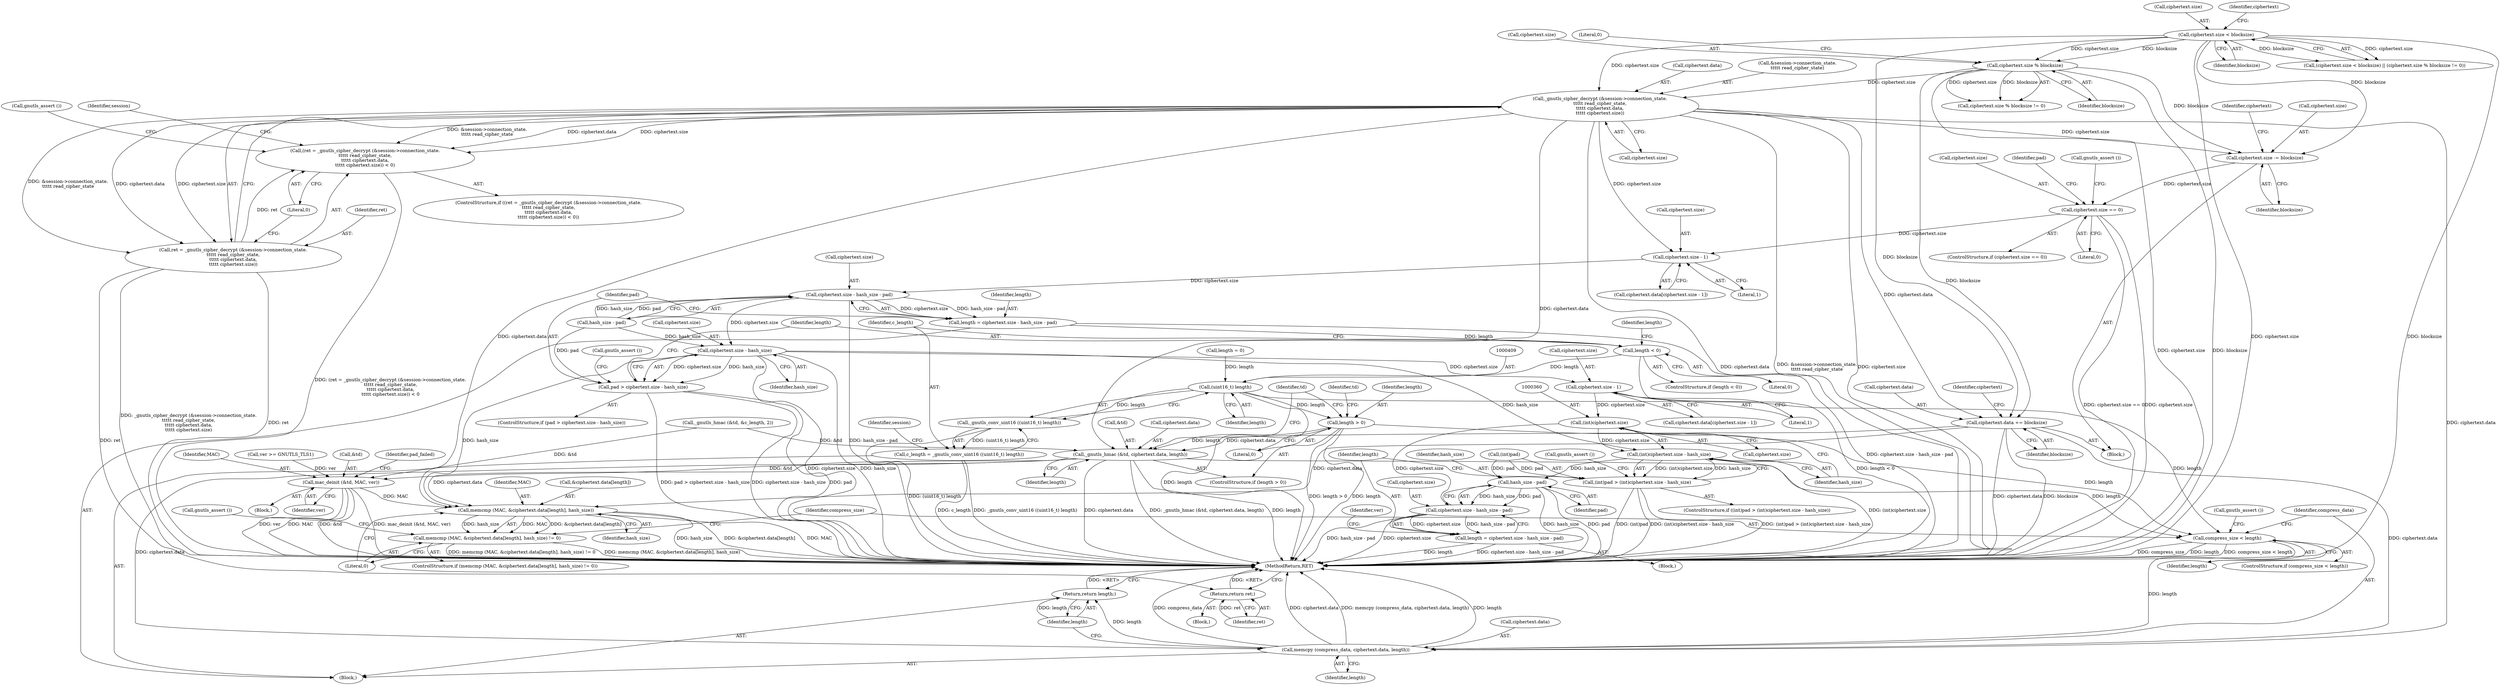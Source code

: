 digraph "0_savannah_bc8102405fda11ea00ca3b42acc4f4bce9d6e97b_0@API" {
"1000261" [label="(Call,_gnutls_cipher_decrypt (&session->connection_state.\n\t\t\t\t\t read_cipher_state,\n\t\t\t\t\t ciphertext.data,\n\t\t\t\t\t ciphertext.size))"];
"1000247" [label="(Call,ciphertext.size % blocksize)"];
"1000241" [label="(Call,ciphertext.size < blocksize)"];
"1000258" [label="(Call,(ret = _gnutls_cipher_decrypt (&session->connection_state.\n\t\t\t\t\t read_cipher_state,\n\t\t\t\t\t ciphertext.data,\n\t\t\t\t\t ciphertext.size)) < 0)"];
"1000259" [label="(Call,ret = _gnutls_cipher_decrypt (&session->connection_state.\n\t\t\t\t\t read_cipher_state,\n\t\t\t\t\t ciphertext.data,\n\t\t\t\t\t ciphertext.size))"];
"1000277" [label="(Return,return ret;)"];
"1000288" [label="(Call,ciphertext.size -= blocksize)"];
"1000299" [label="(Call,ciphertext.size == 0)"];
"1000315" [label="(Call,ciphertext.size - 1)"];
"1000323" [label="(Call,ciphertext.size - hash_size - pad)"];
"1000321" [label="(Call,length = ciphertext.size - hash_size - pad)"];
"1000399" [label="(Call,length < 0)"];
"1000408" [label="(Call,(uint16_t) length)"];
"1000407" [label="(Call,_gnutls_conv_uint16 ((uint16_t) length))"];
"1000405" [label="(Call,c_length = _gnutls_conv_uint16 ((uint16_t) length))"];
"1000460" [label="(Call,length > 0)"];
"1000463" [label="(Call,_gnutls_hmac (&td, ciphertext.data, length))"];
"1000470" [label="(Call,mac_deinit (&td, MAC, ver))"];
"1000483" [label="(Call,memcmp (MAC, &ciphertext.data[length], hash_size))"];
"1000482" [label="(Call,memcmp (MAC, &ciphertext.data[length], hash_size) != 0)"];
"1000498" [label="(Call,compress_size < length)"];
"1000505" [label="(Call,memcpy (compress_data, ciphertext.data, length))"];
"1000511" [label="(Return,return length;)"];
"1000333" [label="(Call,ciphertext.size - hash_size)"];
"1000331" [label="(Call,pad > ciphertext.size - hash_size)"];
"1000347" [label="(Call,ciphertext.size - 1)"];
"1000359" [label="(Call,(int)ciphertext.size)"];
"1000358" [label="(Call,(int)ciphertext.size - hash_size)"];
"1000354" [label="(Call,(int)pad > (int)ciphertext.size - hash_size)"];
"1000384" [label="(Call,hash_size - pad)"];
"1000380" [label="(Call,ciphertext.size - hash_size - pad)"];
"1000378" [label="(Call,length = ciphertext.size - hash_size - pad)"];
"1000293" [label="(Call,ciphertext.data += blocksize)"];
"1000331" [label="(Call,pad > ciphertext.size - hash_size)"];
"1000453" [label="(Call,_gnutls_hmac (&td, &c_length, 2))"];
"1000402" [label="(Call,length = 0)"];
"1000384" [label="(Call,hash_size - pad)"];
"1000276" [label="(Call,gnutls_assert ())"];
"1000294" [label="(Call,ciphertext.data)"];
"1000494" [label="(Call,gnutls_assert ())"];
"1000245" [label="(Identifier,blocksize)"];
"1000260" [label="(Identifier,ret)"];
"1000381" [label="(Call,ciphertext.size)"];
"1000358" [label="(Call,(int)ciphertext.size - hash_size)"];
"1000275" [label="(Block,)"];
"1000353" [label="(ControlStructure,if ((int)pad > (int)ciphertext.size - hash_size))"];
"1000407" [label="(Call,_gnutls_conv_uint16 ((uint16_t) length))"];
"1000481" [label="(ControlStructure,if (memcmp (MAC, &ciphertext.data[length], hash_size) != 0))"];
"1000390" [label="(Identifier,ver)"];
"1000258" [label="(Call,(ret = _gnutls_cipher_decrypt (&session->connection_state.\n\t\t\t\t\t read_cipher_state,\n\t\t\t\t\t ciphertext.data,\n\t\t\t\t\t ciphertext.size)) < 0)"];
"1000366" [label="(Call,gnutls_assert ())"];
"1000460" [label="(Call,length > 0)"];
"1000415" [label="(Identifier,session)"];
"1000348" [label="(Call,ciphertext.size)"];
"1000401" [label="(Literal,0)"];
"1000118" [label="(Block,)"];
"1000246" [label="(Call,ciphertext.size % blocksize != 0)"];
"1000271" [label="(Call,ciphertext.size)"];
"1000386" [label="(Identifier,pad)"];
"1000385" [label="(Identifier,hash_size)"];
"1000513" [label="(MethodReturn,RET)"];
"1000510" [label="(Identifier,length)"];
"1000338" [label="(Block,)"];
"1000300" [label="(Call,ciphertext.size)"];
"1000274" [label="(Literal,0)"];
"1000261" [label="(Call,_gnutls_cipher_decrypt (&session->connection_state.\n\t\t\t\t\t read_cipher_state,\n\t\t\t\t\t ciphertext.data,\n\t\t\t\t\t ciphertext.size))"];
"1000248" [label="(Call,ciphertext.size)"];
"1000408" [label="(Call,(uint16_t) length)"];
"1000287" [label="(Block,)"];
"1000309" [label="(Identifier,pad)"];
"1000465" [label="(Identifier,td)"];
"1000361" [label="(Call,ciphertext.size)"];
"1000459" [label="(ControlStructure,if (length > 0))"];
"1000337" [label="(Identifier,hash_size)"];
"1000242" [label="(Call,ciphertext.size)"];
"1000298" [label="(ControlStructure,if (ciphertext.size == 0))"];
"1000410" [label="(Identifier,length)"];
"1000315" [label="(Call,ciphertext.size - 1)"];
"1000355" [label="(Call,(int)pad)"];
"1000241" [label="(Call,ciphertext.size < blocksize)"];
"1000499" [label="(Identifier,compress_size)"];
"1000334" [label="(Call,ciphertext.size)"];
"1000463" [label="(Call,_gnutls_hmac (&td, ciphertext.data, length))"];
"1000483" [label="(Call,memcmp (MAC, &ciphertext.data[length], hash_size))"];
"1000351" [label="(Literal,1)"];
"1000343" [label="(Call,ciphertext.data[ciphertext.size - 1])"];
"1000484" [label="(Identifier,MAC)"];
"1000461" [label="(Identifier,length)"];
"1000473" [label="(Identifier,MAC)"];
"1000251" [label="(Identifier,blocksize)"];
"1000354" [label="(Call,(int)pad > (int)ciphertext.size - hash_size)"];
"1000247" [label="(Call,ciphertext.size % blocksize)"];
"1000380" [label="(Call,ciphertext.size - hash_size - pad)"];
"1000321" [label="(Call,length = ciphertext.size - hash_size - pad)"];
"1000323" [label="(Call,ciphertext.size - hash_size - pad)"];
"1000324" [label="(Call,ciphertext.size)"];
"1000502" [label="(Call,gnutls_assert ())"];
"1000277" [label="(Return,return ret;)"];
"1000485" [label="(Call,&ciphertext.data[length])"];
"1000379" [label="(Identifier,length)"];
"1000288" [label="(Call,ciphertext.size -= blocksize)"];
"1000462" [label="(Literal,0)"];
"1000403" [label="(Identifier,length)"];
"1000405" [label="(Call,c_length = _gnutls_conv_uint16 ((uint16_t) length))"];
"1000437" [label="(Call,ver >= GNUTLS_TLS1)"];
"1000511" [label="(Return,return length;)"];
"1000322" [label="(Identifier,length)"];
"1000498" [label="(Call,compress_size < length)"];
"1000240" [label="(Call,(ciphertext.size < blocksize) || (ciphertext.size % blocksize != 0))"];
"1000471" [label="(Call,&td)"];
"1000419" [label="(Block,)"];
"1000347" [label="(Call,ciphertext.size - 1)"];
"1000295" [label="(Identifier,ciphertext)"];
"1000268" [label="(Call,ciphertext.data)"];
"1000500" [label="(Identifier,length)"];
"1000316" [label="(Call,ciphertext.size)"];
"1000278" [label="(Identifier,ret)"];
"1000327" [label="(Call,hash_size - pad)"];
"1000257" [label="(ControlStructure,if ((ret = _gnutls_cipher_decrypt (&session->connection_state.\n\t\t\t\t\t read_cipher_state,\n\t\t\t\t\t ciphertext.data,\n\t\t\t\t\t ciphertext.size)) < 0))"];
"1000512" [label="(Identifier,length)"];
"1000333" [label="(Call,ciphertext.size - hash_size)"];
"1000399" [label="(Call,length < 0)"];
"1000259" [label="(Call,ret = _gnutls_cipher_decrypt (&session->connection_state.\n\t\t\t\t\t read_cipher_state,\n\t\t\t\t\t ciphertext.data,\n\t\t\t\t\t ciphertext.size))"];
"1000472" [label="(Identifier,td)"];
"1000283" [label="(Identifier,session)"];
"1000474" [label="(Identifier,ver)"];
"1000301" [label="(Identifier,ciphertext)"];
"1000293" [label="(Call,ciphertext.data += blocksize)"];
"1000482" [label="(Call,memcmp (MAC, &ciphertext.data[length], hash_size) != 0)"];
"1000466" [label="(Call,ciphertext.data)"];
"1000406" [label="(Identifier,c_length)"];
"1000319" [label="(Literal,1)"];
"1000378" [label="(Call,length = ciphertext.size - hash_size - pad)"];
"1000332" [label="(Identifier,pad)"];
"1000506" [label="(Identifier,compress_data)"];
"1000311" [label="(Call,ciphertext.data[ciphertext.size - 1])"];
"1000400" [label="(Identifier,length)"];
"1000262" [label="(Call,&session->connection_state.\n\t\t\t\t\t read_cipher_state)"];
"1000464" [label="(Call,&td)"];
"1000469" [label="(Identifier,length)"];
"1000249" [label="(Identifier,ciphertext)"];
"1000492" [label="(Literal,0)"];
"1000505" [label="(Call,memcpy (compress_data, ciphertext.data, length))"];
"1000303" [label="(Literal,0)"];
"1000330" [label="(ControlStructure,if (pad > ciphertext.size - hash_size))"];
"1000477" [label="(Identifier,pad_failed)"];
"1000299" [label="(Call,ciphertext.size == 0)"];
"1000491" [label="(Identifier,hash_size)"];
"1000289" [label="(Call,ciphertext.size)"];
"1000470" [label="(Call,mac_deinit (&td, MAC, ver))"];
"1000497" [label="(ControlStructure,if (compress_size < length))"];
"1000292" [label="(Identifier,blocksize)"];
"1000364" [label="(Identifier,hash_size)"];
"1000507" [label="(Call,ciphertext.data)"];
"1000297" [label="(Identifier,blocksize)"];
"1000359" [label="(Call,(int)ciphertext.size)"];
"1000398" [label="(ControlStructure,if (length < 0))"];
"1000339" [label="(Call,gnutls_assert ())"];
"1000305" [label="(Call,gnutls_assert ())"];
"1000252" [label="(Literal,0)"];
"1000261" -> "1000259"  [label="AST: "];
"1000261" -> "1000271"  [label="CFG: "];
"1000262" -> "1000261"  [label="AST: "];
"1000268" -> "1000261"  [label="AST: "];
"1000271" -> "1000261"  [label="AST: "];
"1000259" -> "1000261"  [label="CFG: "];
"1000261" -> "1000513"  [label="DDG: ciphertext.data"];
"1000261" -> "1000513"  [label="DDG: &session->connection_state.\n\t\t\t\t\t read_cipher_state"];
"1000261" -> "1000513"  [label="DDG: ciphertext.size"];
"1000261" -> "1000258"  [label="DDG: &session->connection_state.\n\t\t\t\t\t read_cipher_state"];
"1000261" -> "1000258"  [label="DDG: ciphertext.data"];
"1000261" -> "1000258"  [label="DDG: ciphertext.size"];
"1000261" -> "1000259"  [label="DDG: &session->connection_state.\n\t\t\t\t\t read_cipher_state"];
"1000261" -> "1000259"  [label="DDG: ciphertext.data"];
"1000261" -> "1000259"  [label="DDG: ciphertext.size"];
"1000247" -> "1000261"  [label="DDG: ciphertext.size"];
"1000241" -> "1000261"  [label="DDG: ciphertext.size"];
"1000261" -> "1000288"  [label="DDG: ciphertext.size"];
"1000261" -> "1000293"  [label="DDG: ciphertext.data"];
"1000261" -> "1000315"  [label="DDG: ciphertext.size"];
"1000261" -> "1000463"  [label="DDG: ciphertext.data"];
"1000261" -> "1000483"  [label="DDG: ciphertext.data"];
"1000261" -> "1000505"  [label="DDG: ciphertext.data"];
"1000247" -> "1000246"  [label="AST: "];
"1000247" -> "1000251"  [label="CFG: "];
"1000248" -> "1000247"  [label="AST: "];
"1000251" -> "1000247"  [label="AST: "];
"1000252" -> "1000247"  [label="CFG: "];
"1000247" -> "1000513"  [label="DDG: ciphertext.size"];
"1000247" -> "1000513"  [label="DDG: blocksize"];
"1000247" -> "1000246"  [label="DDG: ciphertext.size"];
"1000247" -> "1000246"  [label="DDG: blocksize"];
"1000241" -> "1000247"  [label="DDG: ciphertext.size"];
"1000241" -> "1000247"  [label="DDG: blocksize"];
"1000247" -> "1000288"  [label="DDG: blocksize"];
"1000247" -> "1000293"  [label="DDG: blocksize"];
"1000241" -> "1000240"  [label="AST: "];
"1000241" -> "1000245"  [label="CFG: "];
"1000242" -> "1000241"  [label="AST: "];
"1000245" -> "1000241"  [label="AST: "];
"1000249" -> "1000241"  [label="CFG: "];
"1000240" -> "1000241"  [label="CFG: "];
"1000241" -> "1000513"  [label="DDG: ciphertext.size"];
"1000241" -> "1000513"  [label="DDG: blocksize"];
"1000241" -> "1000240"  [label="DDG: ciphertext.size"];
"1000241" -> "1000240"  [label="DDG: blocksize"];
"1000241" -> "1000288"  [label="DDG: blocksize"];
"1000241" -> "1000293"  [label="DDG: blocksize"];
"1000258" -> "1000257"  [label="AST: "];
"1000258" -> "1000274"  [label="CFG: "];
"1000259" -> "1000258"  [label="AST: "];
"1000274" -> "1000258"  [label="AST: "];
"1000276" -> "1000258"  [label="CFG: "];
"1000283" -> "1000258"  [label="CFG: "];
"1000258" -> "1000513"  [label="DDG: (ret = _gnutls_cipher_decrypt (&session->connection_state.\n\t\t\t\t\t read_cipher_state,\n\t\t\t\t\t ciphertext.data,\n\t\t\t\t\t ciphertext.size)) < 0"];
"1000259" -> "1000258"  [label="DDG: ret"];
"1000260" -> "1000259"  [label="AST: "];
"1000274" -> "1000259"  [label="CFG: "];
"1000259" -> "1000513"  [label="DDG: ret"];
"1000259" -> "1000513"  [label="DDG: _gnutls_cipher_decrypt (&session->connection_state.\n\t\t\t\t\t read_cipher_state,\n\t\t\t\t\t ciphertext.data,\n\t\t\t\t\t ciphertext.size)"];
"1000259" -> "1000277"  [label="DDG: ret"];
"1000277" -> "1000275"  [label="AST: "];
"1000277" -> "1000278"  [label="CFG: "];
"1000278" -> "1000277"  [label="AST: "];
"1000513" -> "1000277"  [label="CFG: "];
"1000277" -> "1000513"  [label="DDG: <RET>"];
"1000278" -> "1000277"  [label="DDG: ret"];
"1000288" -> "1000287"  [label="AST: "];
"1000288" -> "1000292"  [label="CFG: "];
"1000289" -> "1000288"  [label="AST: "];
"1000292" -> "1000288"  [label="AST: "];
"1000295" -> "1000288"  [label="CFG: "];
"1000288" -> "1000299"  [label="DDG: ciphertext.size"];
"1000299" -> "1000298"  [label="AST: "];
"1000299" -> "1000303"  [label="CFG: "];
"1000300" -> "1000299"  [label="AST: "];
"1000303" -> "1000299"  [label="AST: "];
"1000305" -> "1000299"  [label="CFG: "];
"1000309" -> "1000299"  [label="CFG: "];
"1000299" -> "1000513"  [label="DDG: ciphertext.size == 0"];
"1000299" -> "1000513"  [label="DDG: ciphertext.size"];
"1000299" -> "1000315"  [label="DDG: ciphertext.size"];
"1000315" -> "1000311"  [label="AST: "];
"1000315" -> "1000319"  [label="CFG: "];
"1000316" -> "1000315"  [label="AST: "];
"1000319" -> "1000315"  [label="AST: "];
"1000311" -> "1000315"  [label="CFG: "];
"1000315" -> "1000323"  [label="DDG: ciphertext.size"];
"1000323" -> "1000321"  [label="AST: "];
"1000323" -> "1000327"  [label="CFG: "];
"1000324" -> "1000323"  [label="AST: "];
"1000327" -> "1000323"  [label="AST: "];
"1000321" -> "1000323"  [label="CFG: "];
"1000323" -> "1000513"  [label="DDG: hash_size - pad"];
"1000323" -> "1000321"  [label="DDG: ciphertext.size"];
"1000323" -> "1000321"  [label="DDG: hash_size - pad"];
"1000327" -> "1000323"  [label="DDG: hash_size"];
"1000327" -> "1000323"  [label="DDG: pad"];
"1000323" -> "1000333"  [label="DDG: ciphertext.size"];
"1000321" -> "1000118"  [label="AST: "];
"1000322" -> "1000321"  [label="AST: "];
"1000332" -> "1000321"  [label="CFG: "];
"1000321" -> "1000513"  [label="DDG: ciphertext.size - hash_size - pad"];
"1000321" -> "1000399"  [label="DDG: length"];
"1000399" -> "1000398"  [label="AST: "];
"1000399" -> "1000401"  [label="CFG: "];
"1000400" -> "1000399"  [label="AST: "];
"1000401" -> "1000399"  [label="AST: "];
"1000403" -> "1000399"  [label="CFG: "];
"1000406" -> "1000399"  [label="CFG: "];
"1000399" -> "1000513"  [label="DDG: length < 0"];
"1000399" -> "1000408"  [label="DDG: length"];
"1000408" -> "1000407"  [label="AST: "];
"1000408" -> "1000410"  [label="CFG: "];
"1000409" -> "1000408"  [label="AST: "];
"1000410" -> "1000408"  [label="AST: "];
"1000407" -> "1000408"  [label="CFG: "];
"1000408" -> "1000513"  [label="DDG: length"];
"1000408" -> "1000407"  [label="DDG: length"];
"1000402" -> "1000408"  [label="DDG: length"];
"1000408" -> "1000460"  [label="DDG: length"];
"1000408" -> "1000498"  [label="DDG: length"];
"1000407" -> "1000405"  [label="AST: "];
"1000405" -> "1000407"  [label="CFG: "];
"1000407" -> "1000513"  [label="DDG: (uint16_t) length"];
"1000407" -> "1000405"  [label="DDG: (uint16_t) length"];
"1000405" -> "1000118"  [label="AST: "];
"1000406" -> "1000405"  [label="AST: "];
"1000415" -> "1000405"  [label="CFG: "];
"1000405" -> "1000513"  [label="DDG: _gnutls_conv_uint16 ((uint16_t) length)"];
"1000405" -> "1000513"  [label="DDG: c_length"];
"1000460" -> "1000459"  [label="AST: "];
"1000460" -> "1000462"  [label="CFG: "];
"1000461" -> "1000460"  [label="AST: "];
"1000462" -> "1000460"  [label="AST: "];
"1000465" -> "1000460"  [label="CFG: "];
"1000472" -> "1000460"  [label="CFG: "];
"1000460" -> "1000513"  [label="DDG: length"];
"1000460" -> "1000513"  [label="DDG: length > 0"];
"1000460" -> "1000463"  [label="DDG: length"];
"1000460" -> "1000498"  [label="DDG: length"];
"1000463" -> "1000459"  [label="AST: "];
"1000463" -> "1000469"  [label="CFG: "];
"1000464" -> "1000463"  [label="AST: "];
"1000466" -> "1000463"  [label="AST: "];
"1000469" -> "1000463"  [label="AST: "];
"1000472" -> "1000463"  [label="CFG: "];
"1000463" -> "1000513"  [label="DDG: _gnutls_hmac (&td, ciphertext.data, length)"];
"1000463" -> "1000513"  [label="DDG: length"];
"1000463" -> "1000513"  [label="DDG: ciphertext.data"];
"1000453" -> "1000463"  [label="DDG: &td"];
"1000293" -> "1000463"  [label="DDG: ciphertext.data"];
"1000463" -> "1000470"  [label="DDG: &td"];
"1000463" -> "1000483"  [label="DDG: ciphertext.data"];
"1000463" -> "1000498"  [label="DDG: length"];
"1000463" -> "1000505"  [label="DDG: ciphertext.data"];
"1000470" -> "1000419"  [label="AST: "];
"1000470" -> "1000474"  [label="CFG: "];
"1000471" -> "1000470"  [label="AST: "];
"1000473" -> "1000470"  [label="AST: "];
"1000474" -> "1000470"  [label="AST: "];
"1000477" -> "1000470"  [label="CFG: "];
"1000470" -> "1000513"  [label="DDG: ver"];
"1000470" -> "1000513"  [label="DDG: MAC"];
"1000470" -> "1000513"  [label="DDG: &td"];
"1000470" -> "1000513"  [label="DDG: mac_deinit (&td, MAC, ver)"];
"1000453" -> "1000470"  [label="DDG: &td"];
"1000437" -> "1000470"  [label="DDG: ver"];
"1000470" -> "1000483"  [label="DDG: MAC"];
"1000483" -> "1000482"  [label="AST: "];
"1000483" -> "1000491"  [label="CFG: "];
"1000484" -> "1000483"  [label="AST: "];
"1000485" -> "1000483"  [label="AST: "];
"1000491" -> "1000483"  [label="AST: "];
"1000492" -> "1000483"  [label="CFG: "];
"1000483" -> "1000513"  [label="DDG: hash_size"];
"1000483" -> "1000513"  [label="DDG: &ciphertext.data[length]"];
"1000483" -> "1000513"  [label="DDG: MAC"];
"1000483" -> "1000482"  [label="DDG: MAC"];
"1000483" -> "1000482"  [label="DDG: &ciphertext.data[length]"];
"1000483" -> "1000482"  [label="DDG: hash_size"];
"1000293" -> "1000483"  [label="DDG: ciphertext.data"];
"1000333" -> "1000483"  [label="DDG: hash_size"];
"1000482" -> "1000481"  [label="AST: "];
"1000482" -> "1000492"  [label="CFG: "];
"1000492" -> "1000482"  [label="AST: "];
"1000494" -> "1000482"  [label="CFG: "];
"1000499" -> "1000482"  [label="CFG: "];
"1000482" -> "1000513"  [label="DDG: memcmp (MAC, &ciphertext.data[length], hash_size)"];
"1000482" -> "1000513"  [label="DDG: memcmp (MAC, &ciphertext.data[length], hash_size) != 0"];
"1000498" -> "1000497"  [label="AST: "];
"1000498" -> "1000500"  [label="CFG: "];
"1000499" -> "1000498"  [label="AST: "];
"1000500" -> "1000498"  [label="AST: "];
"1000502" -> "1000498"  [label="CFG: "];
"1000506" -> "1000498"  [label="CFG: "];
"1000498" -> "1000513"  [label="DDG: compress_size < length"];
"1000498" -> "1000513"  [label="DDG: compress_size"];
"1000498" -> "1000513"  [label="DDG: length"];
"1000498" -> "1000505"  [label="DDG: length"];
"1000505" -> "1000118"  [label="AST: "];
"1000505" -> "1000510"  [label="CFG: "];
"1000506" -> "1000505"  [label="AST: "];
"1000507" -> "1000505"  [label="AST: "];
"1000510" -> "1000505"  [label="AST: "];
"1000512" -> "1000505"  [label="CFG: "];
"1000505" -> "1000513"  [label="DDG: compress_data"];
"1000505" -> "1000513"  [label="DDG: ciphertext.data"];
"1000505" -> "1000513"  [label="DDG: memcpy (compress_data, ciphertext.data, length)"];
"1000505" -> "1000513"  [label="DDG: length"];
"1000293" -> "1000505"  [label="DDG: ciphertext.data"];
"1000505" -> "1000511"  [label="DDG: length"];
"1000511" -> "1000118"  [label="AST: "];
"1000511" -> "1000512"  [label="CFG: "];
"1000512" -> "1000511"  [label="AST: "];
"1000513" -> "1000511"  [label="CFG: "];
"1000511" -> "1000513"  [label="DDG: <RET>"];
"1000512" -> "1000511"  [label="DDG: length"];
"1000333" -> "1000331"  [label="AST: "];
"1000333" -> "1000337"  [label="CFG: "];
"1000334" -> "1000333"  [label="AST: "];
"1000337" -> "1000333"  [label="AST: "];
"1000331" -> "1000333"  [label="CFG: "];
"1000333" -> "1000513"  [label="DDG: ciphertext.size"];
"1000333" -> "1000513"  [label="DDG: hash_size"];
"1000333" -> "1000331"  [label="DDG: ciphertext.size"];
"1000333" -> "1000331"  [label="DDG: hash_size"];
"1000327" -> "1000333"  [label="DDG: hash_size"];
"1000333" -> "1000347"  [label="DDG: ciphertext.size"];
"1000333" -> "1000358"  [label="DDG: hash_size"];
"1000331" -> "1000330"  [label="AST: "];
"1000332" -> "1000331"  [label="AST: "];
"1000339" -> "1000331"  [label="CFG: "];
"1000400" -> "1000331"  [label="CFG: "];
"1000331" -> "1000513"  [label="DDG: pad > ciphertext.size - hash_size"];
"1000331" -> "1000513"  [label="DDG: ciphertext.size - hash_size"];
"1000331" -> "1000513"  [label="DDG: pad"];
"1000327" -> "1000331"  [label="DDG: pad"];
"1000347" -> "1000343"  [label="AST: "];
"1000347" -> "1000351"  [label="CFG: "];
"1000348" -> "1000347"  [label="AST: "];
"1000351" -> "1000347"  [label="AST: "];
"1000343" -> "1000347"  [label="CFG: "];
"1000347" -> "1000359"  [label="DDG: ciphertext.size"];
"1000359" -> "1000358"  [label="AST: "];
"1000359" -> "1000361"  [label="CFG: "];
"1000360" -> "1000359"  [label="AST: "];
"1000361" -> "1000359"  [label="AST: "];
"1000364" -> "1000359"  [label="CFG: "];
"1000359" -> "1000358"  [label="DDG: ciphertext.size"];
"1000359" -> "1000380"  [label="DDG: ciphertext.size"];
"1000358" -> "1000354"  [label="AST: "];
"1000358" -> "1000364"  [label="CFG: "];
"1000364" -> "1000358"  [label="AST: "];
"1000354" -> "1000358"  [label="CFG: "];
"1000358" -> "1000513"  [label="DDG: (int)ciphertext.size"];
"1000358" -> "1000354"  [label="DDG: (int)ciphertext.size"];
"1000358" -> "1000354"  [label="DDG: hash_size"];
"1000358" -> "1000384"  [label="DDG: hash_size"];
"1000354" -> "1000353"  [label="AST: "];
"1000355" -> "1000354"  [label="AST: "];
"1000366" -> "1000354"  [label="CFG: "];
"1000379" -> "1000354"  [label="CFG: "];
"1000354" -> "1000513"  [label="DDG: (int)ciphertext.size - hash_size"];
"1000354" -> "1000513"  [label="DDG: (int)pad > (int)ciphertext.size - hash_size"];
"1000354" -> "1000513"  [label="DDG: (int)pad"];
"1000355" -> "1000354"  [label="DDG: pad"];
"1000384" -> "1000380"  [label="AST: "];
"1000384" -> "1000386"  [label="CFG: "];
"1000385" -> "1000384"  [label="AST: "];
"1000386" -> "1000384"  [label="AST: "];
"1000380" -> "1000384"  [label="CFG: "];
"1000384" -> "1000513"  [label="DDG: pad"];
"1000384" -> "1000513"  [label="DDG: hash_size"];
"1000384" -> "1000380"  [label="DDG: hash_size"];
"1000384" -> "1000380"  [label="DDG: pad"];
"1000355" -> "1000384"  [label="DDG: pad"];
"1000380" -> "1000378"  [label="AST: "];
"1000381" -> "1000380"  [label="AST: "];
"1000378" -> "1000380"  [label="CFG: "];
"1000380" -> "1000513"  [label="DDG: hash_size - pad"];
"1000380" -> "1000513"  [label="DDG: ciphertext.size"];
"1000380" -> "1000378"  [label="DDG: ciphertext.size"];
"1000380" -> "1000378"  [label="DDG: hash_size - pad"];
"1000378" -> "1000338"  [label="AST: "];
"1000379" -> "1000378"  [label="AST: "];
"1000390" -> "1000378"  [label="CFG: "];
"1000378" -> "1000513"  [label="DDG: ciphertext.size - hash_size - pad"];
"1000378" -> "1000513"  [label="DDG: length"];
"1000293" -> "1000287"  [label="AST: "];
"1000293" -> "1000297"  [label="CFG: "];
"1000294" -> "1000293"  [label="AST: "];
"1000297" -> "1000293"  [label="AST: "];
"1000301" -> "1000293"  [label="CFG: "];
"1000293" -> "1000513"  [label="DDG: ciphertext.data"];
"1000293" -> "1000513"  [label="DDG: blocksize"];
}
